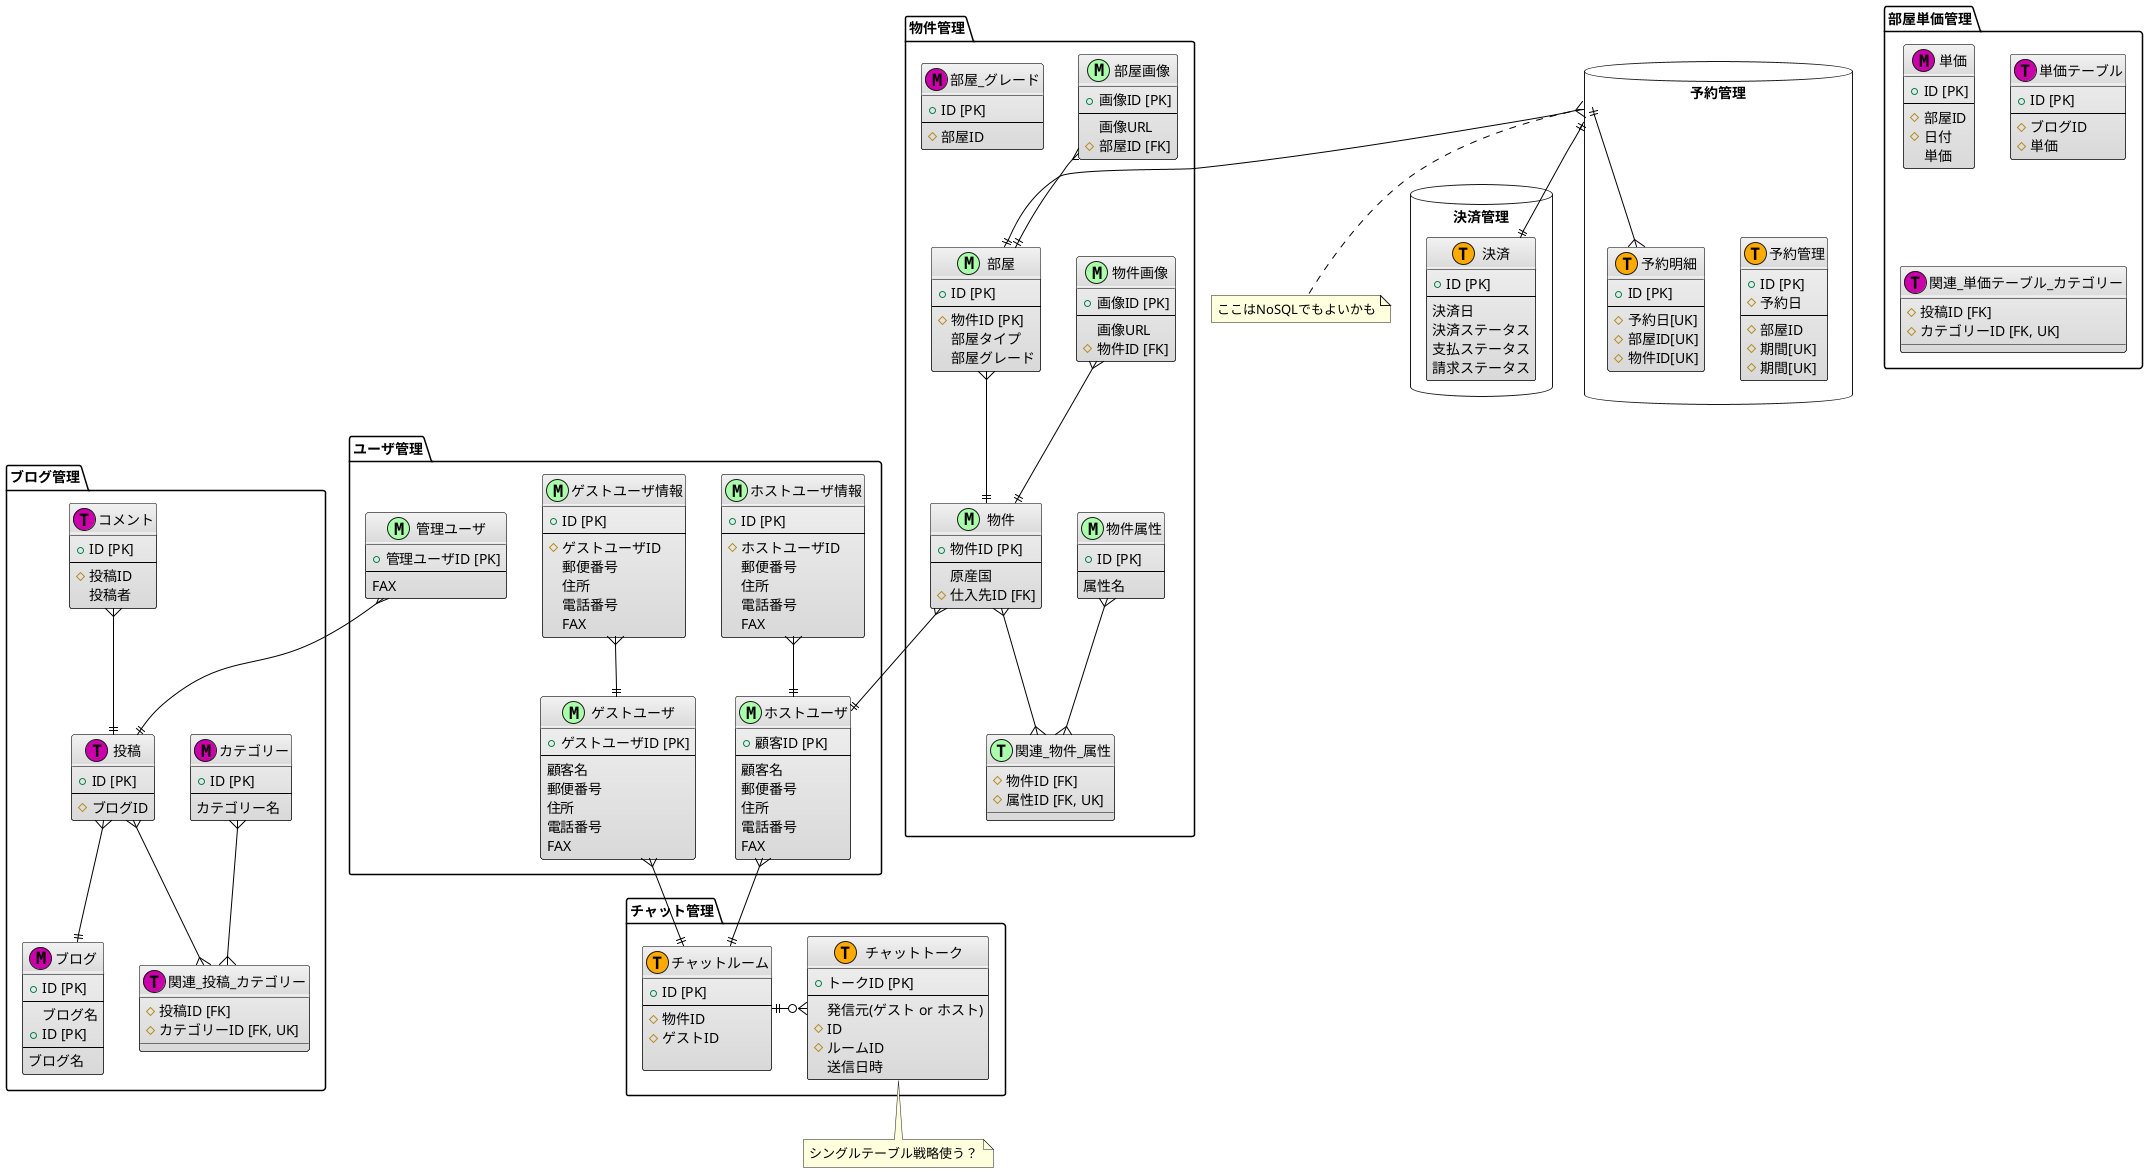 @startuml

/'
  図の中で目立たせたいエンティティに着色するための
  色の名前（定数）を定義します。
'/
!define MAIN_ENTITY #E2EFDA-C6E0B4
!define MAIN_ENTITY_2 #FCE4D6-F8CBAD

/' 他の色も、用途が分りやすいように名前をつけます。 '/
!define METAL #F2F2F2-D9D9D9
!define MASTER_MARK_COLOR AAFFAA
!define TRANSACTION_MARK_COLOR FFAA00
!define ATODE_MARK_COLOR CC00AA

/'
  デフォルトのスタイルを設定します。
  この場合の指定は class です。entity ではエラーになります。
'/
skinparam class {
    BackgroundColor METAL
    BorderColor Black
    ArrowColor Black
}

package "ユーザ管理" as user_management {
    entity "管理ユーザ" as manager <<M,MASTER_MARK_COLOR>> {
        + 管理ユーザID [PK]
        --
        FAX
    }

    entity "ゲストユーザ" as guest <<M,MASTER_MARK_COLOR>> {
        + ゲストユーザID [PK]
        --
        顧客名
        郵便番号
        住所
        電話番号
        FAX
    }
    entity "ゲストユーザ情報" as guest_information <<M,MASTER_MARK_COLOR>> {
        + ID [PK]
        --
        # ゲストユーザID
        郵便番号
        住所
        電話番号
        FAX
    }
    entity "ホストユーザ" as host <<M,MASTER_MARK_COLOR>> {
        + 顧客ID [PK]
        --
        顧客名
        郵便番号
        住所
        電話番号
        FAX
    }
    entity "ホストユーザ情報" as host_information <<M,MASTER_MARK_COLOR>> {
        + ID [PK]
        --
        # ホストユーザID
        郵便番号
        住所
        電話番号
        FAX
    }
}
guest_information        }-do-||      guest
host_information        }-do-||      host


package "ブログ管理" as blog_management {
    entity "ブログ" as blog <<M,MASTER_MARK_COLOR>> {
        + ID [PK]
        --
        ブログ名
    }

    entity "ブログ" as blog <<M,ATODE_MARK_COLOR>> {
        + ID [PK]
        --
        ブログ名
    }

    entity "投稿" as post <<T,ATODE_MARK_COLOR>> {
        + ID [PK]
        --
        # ブログID
    }

    entity "関連_投稿_カテゴリー" as r_post_category <<T,ATODE_MARK_COLOR>> {
        # 投稿ID [FK]
        # カテゴリーID [FK, UK]
    }

    entity "カテゴリー" as blog_category <<M,ATODE_MARK_COLOR>> {
        + ID [PK]
        --
        カテゴリー名
    }

    entity "コメント" as comment <<T,ATODE_MARK_COLOR>> {
        + ID [PK]
        --
        # 投稿ID
        投稿者
    }
}
manager        }-do-||      post
post        }-do-||      blog
post        }-do-{      r_post_category
blog_category  }-do-{      r_post_category
comment        }-do-||      post

package "部屋単価管理" as price_management {
    entity "単価" as price <<M,ATODE_MARK_COLOR>> {
        + ID [PK]
        --
        # 部屋ID
        # 日付
        単価
    }

    entity "単価テーブル" as price_table <<T,ATODE_MARK_COLOR>> {
        + ID [PK]
        --
        # ブログID
        # 単価
    }

    entity "関連_単価テーブル_カテゴリー" as r_post_category <<T,ATODE_MARK_COLOR>> {
        # 投稿ID [FK]
        # カテゴリーID [FK, UK]
    }
}

package "物件管理" as building_management {
    entity "物件" as building <<M,MASTER_MARK_COLOR>> {
        + 物件ID [PK]
        --
        原産国
        # 仕入先ID [FK]
    }

    entity "関連_物件_属性" as r_building_attribute <<T,MASTER_MARK_COLOR>> {
        # 物件ID [FK]
        # 属性ID [FK, UK]
    }

    entity "物件属性" as building_attribute <<M,MASTER_MARK_COLOR>> {
        + ID [PK]
        --
        属性名
    }

    entity "物件画像" as building_image <<M,MASTER_MARK_COLOR>> {
        + 画像ID [PK]
        --
        画像URL
        # 物件ID [FK]
    }

    entity "部屋" as building_room <<M,MASTER_MARK_COLOR>> {
        + ID [PK]
        --
        # 物件ID [PK]
        部屋タイプ
        部屋グレード
    }

    entity "部屋画像" as room_image <<M,MASTER_MARK_COLOR>> {
        + 画像ID [PK]
        --
        画像URL
        # 部屋ID [FK]
    }

    entity "部屋_グレード" as room_grade <<M,ATODE_MARK_COLOR>> {
        + ID [PK]
        --
        # 部屋ID
    }

}
building        }-do-||      host
building        }-do-{      r_building_attribute
building_attribute        }-do-{      r_building_attribute
building_image  }-do-||      building
building_room   }-do-||      building
room_image   }-do-||      building_room


package "チャット管理" as chat_management {
    entity "チャットルーム" as chat_room <<T,TRANSACTION_MARK_COLOR>> {
        + ID [PK]
        --
        # 物件ID
        # ゲストID

    }

    /'
     これはシングルテーブル戦略使う？
    '/
    entity "チャットトーク" as chat_talk <<T,TRANSACTION_MARK_COLOR>> {
        + トークID [PK]
        --
        発信元(ゲスト or ホスト)
        # ID
        # ルームID
        送信日時
    }
}
host    }-do-||     chat_room
guest   }-do-||     chat_room
chat_talk        }o-le-||     chat_room
note bottom of chat_talk : シングルテーブル戦略使う？


package "予約管理" as reserve_management<<Database>> {

    entity "予約管理" as reserve_management <<T,TRANSACTION_MARK_COLOR>> {
        + ID [PK]
        # 予約日
        --
        # 部屋ID
        # 期間[UK]
        # 期間[UK]
    }

    entity "予約明細" as reserve <<T,TRANSACTION_MARK_COLOR>> {
        + ID [PK]
        --
        # 予約日[UK]
        # 部屋ID[UK]
        # 物件ID[UK]
    }
}
reserve_management }-do-|| building_room
reserve_management   ||-do-{    reserve
note bottom of reserve_management : ここはNoSQLでもよいかも


package "決済管理" as transaction_management<<Database>> {

    entity "決済" as transaction <<T,TRANSACTION_MARK_COLOR>> {
        + ID [PK]
        --
        決済日
        決済ステータス
        支払ステータス
        請求ステータス
    }
}

reserve_management ||-do-|| transaction


@enduml